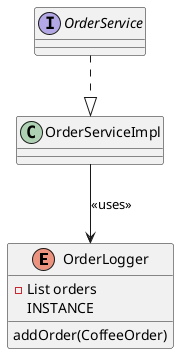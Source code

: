 @startuml

enum OrderLogger {
    -List orders
    INSTANCE
    addOrder(CoffeeOrder)
}

interface OrderService

class OrderServiceImpl

OrderService ..|> OrderServiceImpl

OrderServiceImpl -->  OrderLogger: <<uses>>

@enduml